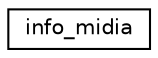 digraph "Graphical Class Hierarchy"
{
 // LATEX_PDF_SIZE
  edge [fontname="Helvetica",fontsize="10",labelfontname="Helvetica",labelfontsize="10"];
  node [fontname="Helvetica",fontsize="10",shape=record];
  rankdir="LR";
  Node0 [label="info_midia",height=0.2,width=0.4,color="black", fillcolor="white", style="filled",URL="$structinfo__midia.html",tooltip=" "];
}
